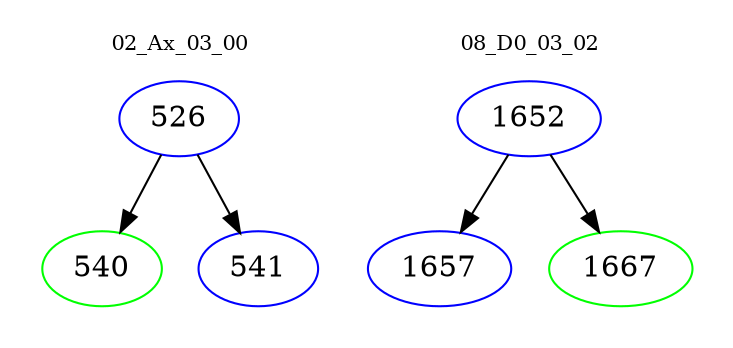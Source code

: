digraph{
subgraph cluster_0 {
color = white
label = "02_Ax_03_00";
fontsize=10;
T0_526 [label="526", color="blue"]
T0_526 -> T0_540 [color="black"]
T0_540 [label="540", color="green"]
T0_526 -> T0_541 [color="black"]
T0_541 [label="541", color="blue"]
}
subgraph cluster_1 {
color = white
label = "08_D0_03_02";
fontsize=10;
T1_1652 [label="1652", color="blue"]
T1_1652 -> T1_1657 [color="black"]
T1_1657 [label="1657", color="blue"]
T1_1652 -> T1_1667 [color="black"]
T1_1667 [label="1667", color="green"]
}
}
